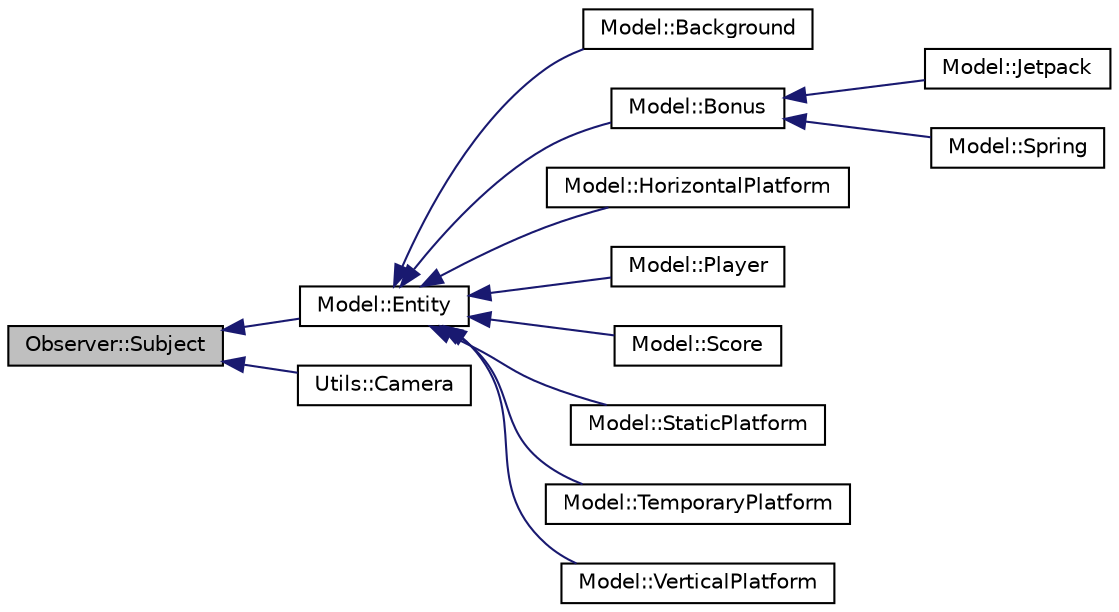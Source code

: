 digraph "Observer::Subject"
    {
    // LATEX_PDF_SIZE
  bgcolor = "transparent";
edge [fontname = "Helvetica",fontsize = "10",labelfontname = "Helvetica",labelfontsize = "10"];
node [fontname = "Helvetica",fontsize = "10",shape = record];
rankdir = "LR";
Node1 [label = "Observer::Subject",height = 0.2,width = 0.4,color = "black", fillcolor = "grey75", style = "filled", fontcolor = "black",tooltip = "Class for Subject / Observable of observer pattern."];
Node1 -> Node2 [dir = "back",color = "midnightblue",fontsize = "10",style = "solid",fontname = "Helvetica"];
Node2 [label = "Model::Entity",height = 0.2,width = 0.4,color = "black",URL = "$class_model_1_1_entity.html",tooltip = "Class for Entity object."];
Node2 -> Node3 [dir = "back",color = "midnightblue",fontsize = "10",style = "solid",fontname = "Helvetica"];
Node3 [label = "Model::Background",height = 0.2,width = 0.4,color = "black",URL = "$class_model_1_1_background.html",tooltip = "Class for Background tile."];
Node2 -> Node4 [dir = "back",color = "midnightblue",fontsize = "10",style = "solid",fontname = "Helvetica"];
Node4 [label = "Model::Bonus",height = 0.2,width = 0.4,color = "black",URL = "$class_model_1_1_bonus.html",tooltip = "Class for Bonus."];
Node4 -> Node5 [dir = "back",color = "midnightblue",fontsize = "10",style = "solid",fontname = "Helvetica"];
Node5 [label = "Model::Jetpack",height = 0.2,width = 0.4,color = "black",URL = "$class_model_1_1_jetpack.html",tooltip = "Class for Jetpack object."];
Node4 -> Node6 [dir = "back",color = "midnightblue",fontsize = "10",style = "solid",fontname = "Helvetica"];
Node6 [label = "Model::Spring",height = 0.2,width = 0.4,color = "black",URL = "$class_model_1_1_spring.html",tooltip = "Class for Spring object."];
Node2 -> Node7 [dir = "back",color = "midnightblue",fontsize = "10",style = "solid",fontname = "Helvetica"];
Node7 [label = "Model::HorizontalPlatform",height = 0.2,width = 0.4,color = "black",URL = "$class_model_1_1_horizontal_platform.html",tooltip = "Class for Horizontal Platform object."];
Node2 -> Node8 [dir = "back",color = "midnightblue",fontsize = "10",style = "solid",fontname = "Helvetica"];
Node8 [label = "Model::Player",height = 0.2,width = 0.4,color = "black",URL = "$class_model_1_1_player.html",tooltip = "Class for Player object."];
Node2 -> Node9 [dir = "back",color = "midnightblue",fontsize = "10",style = "solid",fontname = "Helvetica"];
Node9 [label = "Model::Score",height = 0.2,width = 0.4,color = "black",URL = "$class_model_1_1_score.html",tooltip = "Class for Score of Game."];
Node2 -> Node10 [dir = "back",color = "midnightblue",fontsize = "10",style = "solid",fontname = "Helvetica"];
Node10 [label = "Model::StaticPlatform",height = 0.2,width = 0.4,color = "black",URL = "$class_model_1_1_static_platform.html",tooltip = "Class for Static Platform object."];
Node2 -> Node11 [dir = "back",color = "midnightblue",fontsize = "10",style = "solid",fontname = "Helvetica"];
Node11 [label = "Model::TemporaryPlatform",height = 0.2,width = 0.4,color = "black",URL = "$class_model_1_1_temporary_platform.html",tooltip = "Class for Temporary Platform object."];
Node2 -> Node12 [dir = "back",color = "midnightblue",fontsize = "10",style = "solid",fontname = "Helvetica"];
Node12 [label = "Model::VerticalPlatform",height = 0.2,width = 0.4,color = "black",URL = "$class_model_1_1_vertical_platform.html",tooltip = "Class for Vertical Platform object."];
Node1 -> Node13 [dir = "back",color = "midnightblue",fontsize = "10",style = "solid",fontname = "Helvetica"];
Node13 [label = "Utils::Camera",height = 0.2,width = 0.4,color = "black",URL = "$class_utils_1_1_camera.html",tooltip = "Class for Camera implemented using singleton pattern."];
}
